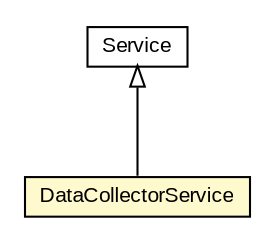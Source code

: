#!/usr/local/bin/dot
#
# Class diagram 
# Generated by UMLGraph version R5_6-24-gf6e263 (http://www.umlgraph.org/)
#

digraph G {
	edge [fontname="arial",fontsize=10,labelfontname="arial",labelfontsize=10];
	node [fontname="arial",fontsize=10,shape=plaintext];
	nodesep=0.25;
	ranksep=0.5;
	// org.miloss.fgsms.services.interfaces.datacollector.DataCollectorService
	c279431 [label=<<table title="org.miloss.fgsms.services.interfaces.datacollector.DataCollectorService" border="0" cellborder="1" cellspacing="0" cellpadding="2" port="p" bgcolor="lemonChiffon" href="./DataCollectorService.html">
		<tr><td><table border="0" cellspacing="0" cellpadding="1">
<tr><td align="center" balign="center"> DataCollectorService </td></tr>
		</table></td></tr>
		</table>>, URL="./DataCollectorService.html", fontname="arial", fontcolor="black", fontsize=10.0];
	//org.miloss.fgsms.services.interfaces.datacollector.DataCollectorService extends javax.xml.ws.Service
	c280206:p -> c279431:p [dir=back,arrowtail=empty];
	// javax.xml.ws.Service
	c280206 [label=<<table title="javax.xml.ws.Service" border="0" cellborder="1" cellspacing="0" cellpadding="2" port="p" href="http://java.sun.com/j2se/1.4.2/docs/api/javax/xml/ws/Service.html">
		<tr><td><table border="0" cellspacing="0" cellpadding="1">
<tr><td align="center" balign="center"> Service </td></tr>
		</table></td></tr>
		</table>>, URL="http://java.sun.com/j2se/1.4.2/docs/api/javax/xml/ws/Service.html", fontname="arial", fontcolor="black", fontsize=10.0];
}

